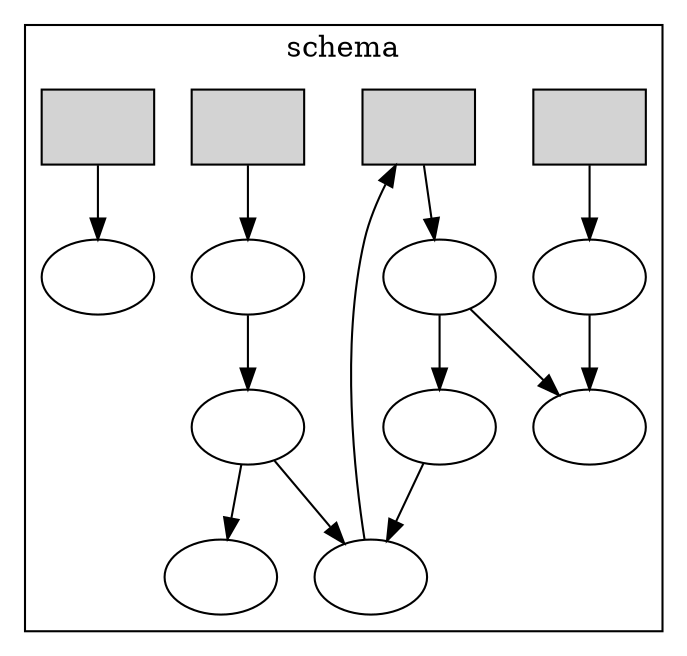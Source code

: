 # http://www.graphviz.org/content/cluster

digraph G {
    subgraph cluster_2 {
        label = "schema"
        l1 [label="" shape=rect style=filled];
        l2 [label="" shape=rect style=filled];
        l3 [label="" shape=rect style=filled];
        l4 [label="" shape=rect style=filled];
        t1 [label=""];
        t2 [label=""];
        t3 [label=""];
        t4 [label=""];
        t5 [label=""];
        t6 [label=""];
        t7 [label=""];
        t8 [label=""];
        t9 [label=""];
        l4 -> t9;
        
        
        l1 -> t1;
        l2 -> t7 -> t2;
        l3 -> t3 -> t6 -> t5;
        
        t1 -> t4  -> t5;
        t1 -> t2;
        
        t6 -> t8
        
        t5 -> l1;
    }
}

